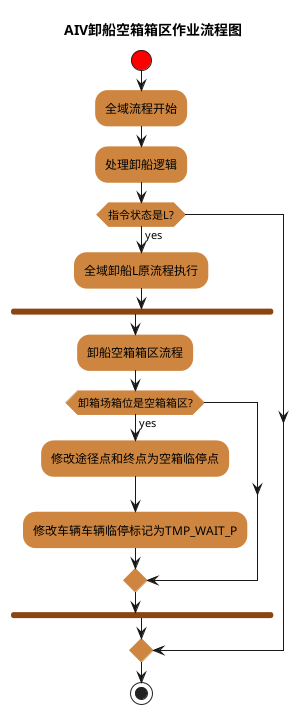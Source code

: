 @startuml
title AIV卸船空箱箱区作业流程图

skinparam activity {
StartColor red
BarColor SaddleBrown
EndColor Silver
BackgroundColor Peru
BackgroundColor<< Begin >> Olive
BorderColor Peru
'FontName Impact
}
start


:全域流程开始;

  :处理卸船逻辑;
  if (指令状态是L?) is (yes) then
    :全域卸船L原流程执行;
    fork
      :卸船空箱箱区流程;
      if (卸箱场箱位是空箱箱区?) is (yes) then
        :修改途径点和终点为空箱临停点;
        :修改车辆车辆临停标记为TMP_WAIT_P;
      else
      endif
    end fork
  else
  endif


stop
@enduml

